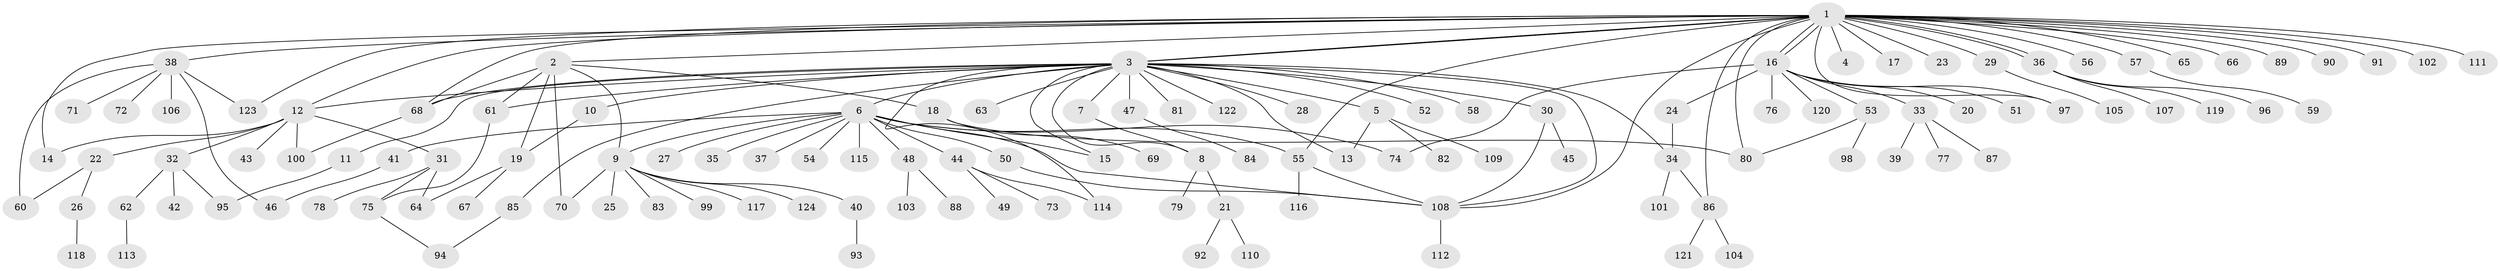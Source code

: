 // Generated by graph-tools (version 1.1) at 2025/35/03/09/25 02:35:19]
// undirected, 124 vertices, 158 edges
graph export_dot {
graph [start="1"]
  node [color=gray90,style=filled];
  1;
  2;
  3;
  4;
  5;
  6;
  7;
  8;
  9;
  10;
  11;
  12;
  13;
  14;
  15;
  16;
  17;
  18;
  19;
  20;
  21;
  22;
  23;
  24;
  25;
  26;
  27;
  28;
  29;
  30;
  31;
  32;
  33;
  34;
  35;
  36;
  37;
  38;
  39;
  40;
  41;
  42;
  43;
  44;
  45;
  46;
  47;
  48;
  49;
  50;
  51;
  52;
  53;
  54;
  55;
  56;
  57;
  58;
  59;
  60;
  61;
  62;
  63;
  64;
  65;
  66;
  67;
  68;
  69;
  70;
  71;
  72;
  73;
  74;
  75;
  76;
  77;
  78;
  79;
  80;
  81;
  82;
  83;
  84;
  85;
  86;
  87;
  88;
  89;
  90;
  91;
  92;
  93;
  94;
  95;
  96;
  97;
  98;
  99;
  100;
  101;
  102;
  103;
  104;
  105;
  106;
  107;
  108;
  109;
  110;
  111;
  112;
  113;
  114;
  115;
  116;
  117;
  118;
  119;
  120;
  121;
  122;
  123;
  124;
  1 -- 2;
  1 -- 3;
  1 -- 3;
  1 -- 4;
  1 -- 12;
  1 -- 14;
  1 -- 16;
  1 -- 16;
  1 -- 17;
  1 -- 23;
  1 -- 29;
  1 -- 36;
  1 -- 36;
  1 -- 38;
  1 -- 55;
  1 -- 56;
  1 -- 57;
  1 -- 65;
  1 -- 66;
  1 -- 68;
  1 -- 80;
  1 -- 86;
  1 -- 89;
  1 -- 90;
  1 -- 91;
  1 -- 97;
  1 -- 102;
  1 -- 108;
  1 -- 111;
  1 -- 123;
  2 -- 9;
  2 -- 18;
  2 -- 19;
  2 -- 61;
  2 -- 68;
  2 -- 70;
  3 -- 5;
  3 -- 6;
  3 -- 7;
  3 -- 8;
  3 -- 10;
  3 -- 11;
  3 -- 12;
  3 -- 13;
  3 -- 15;
  3 -- 28;
  3 -- 30;
  3 -- 34;
  3 -- 47;
  3 -- 52;
  3 -- 58;
  3 -- 61;
  3 -- 63;
  3 -- 68;
  3 -- 81;
  3 -- 85;
  3 -- 108;
  3 -- 114;
  3 -- 122;
  5 -- 13;
  5 -- 82;
  5 -- 109;
  6 -- 9;
  6 -- 15;
  6 -- 27;
  6 -- 35;
  6 -- 37;
  6 -- 41;
  6 -- 44;
  6 -- 48;
  6 -- 50;
  6 -- 54;
  6 -- 55;
  6 -- 74;
  6 -- 108;
  6 -- 115;
  7 -- 8;
  8 -- 21;
  8 -- 79;
  9 -- 25;
  9 -- 40;
  9 -- 70;
  9 -- 83;
  9 -- 99;
  9 -- 117;
  9 -- 124;
  10 -- 19;
  11 -- 95;
  12 -- 14;
  12 -- 22;
  12 -- 31;
  12 -- 32;
  12 -- 43;
  12 -- 100;
  16 -- 20;
  16 -- 24;
  16 -- 33;
  16 -- 51;
  16 -- 53;
  16 -- 74;
  16 -- 76;
  16 -- 97;
  16 -- 120;
  18 -- 69;
  18 -- 80;
  19 -- 64;
  19 -- 67;
  21 -- 92;
  21 -- 110;
  22 -- 26;
  22 -- 60;
  24 -- 34;
  26 -- 118;
  29 -- 105;
  30 -- 45;
  30 -- 108;
  31 -- 64;
  31 -- 75;
  31 -- 78;
  32 -- 42;
  32 -- 62;
  32 -- 95;
  33 -- 39;
  33 -- 77;
  33 -- 87;
  34 -- 86;
  34 -- 101;
  36 -- 96;
  36 -- 107;
  36 -- 119;
  38 -- 46;
  38 -- 60;
  38 -- 71;
  38 -- 72;
  38 -- 106;
  38 -- 123;
  40 -- 93;
  41 -- 46;
  44 -- 49;
  44 -- 73;
  44 -- 114;
  47 -- 84;
  48 -- 88;
  48 -- 103;
  50 -- 108;
  53 -- 80;
  53 -- 98;
  55 -- 108;
  55 -- 116;
  57 -- 59;
  61 -- 75;
  62 -- 113;
  68 -- 100;
  75 -- 94;
  85 -- 94;
  86 -- 104;
  86 -- 121;
  108 -- 112;
}
